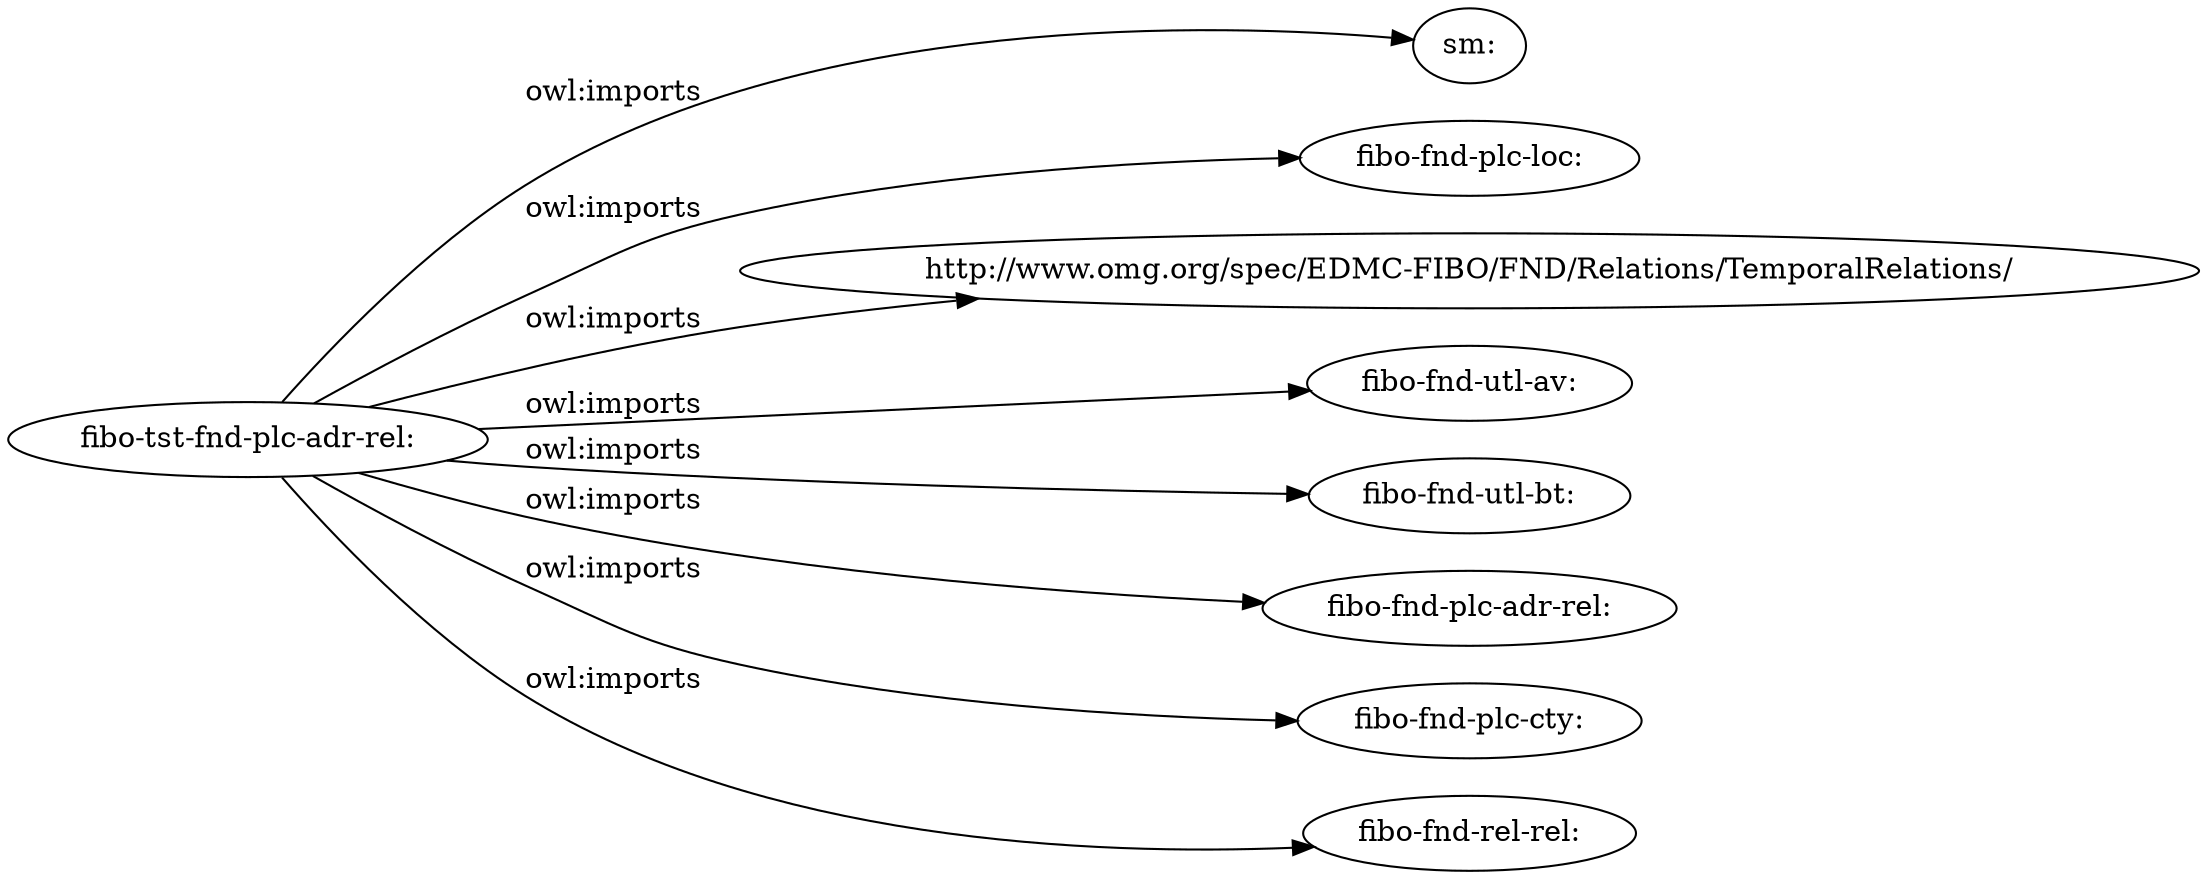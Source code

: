 digraph ar2dtool_diagram { 
rankdir=LR;
size="1501"
	"fibo-tst-fnd-plc-adr-rel:" -> "sm:" [ label = "owl:imports" ];
	"fibo-tst-fnd-plc-adr-rel:" -> "fibo-fnd-plc-loc:" [ label = "owl:imports" ];
	"fibo-tst-fnd-plc-adr-rel:" -> "http://www.omg.org/spec/EDMC-FIBO/FND/Relations/TemporalRelations/" [ label = "owl:imports" ];
	"fibo-tst-fnd-plc-adr-rel:" -> "fibo-fnd-utl-av:" [ label = "owl:imports" ];
	"fibo-tst-fnd-plc-adr-rel:" -> "fibo-fnd-utl-bt:" [ label = "owl:imports" ];
	"fibo-tst-fnd-plc-adr-rel:" -> "fibo-fnd-plc-adr-rel:" [ label = "owl:imports" ];
	"fibo-tst-fnd-plc-adr-rel:" -> "fibo-fnd-plc-cty:" [ label = "owl:imports" ];
	"fibo-tst-fnd-plc-adr-rel:" -> "fibo-fnd-rel-rel:" [ label = "owl:imports" ];

}
